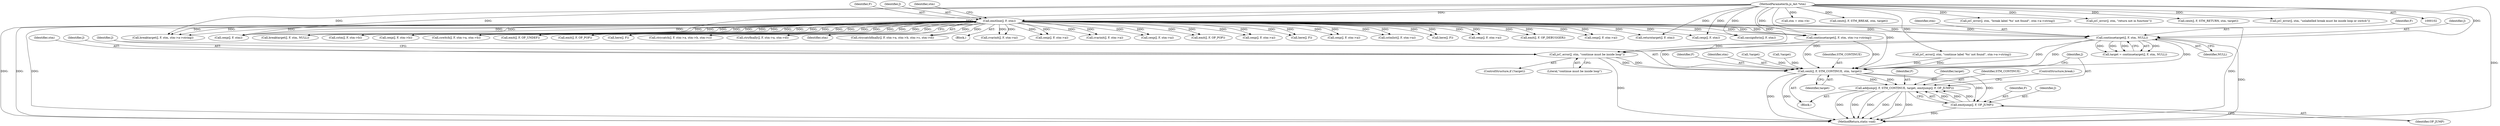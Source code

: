 digraph "0_ghostscript_5008105780c0b0182ea6eda83ad5598f225be3ee@pointer" {
"1000655" [label="(Call,jsC_error(J, stm, \"continue must be inside loop\"))"];
"1000647" [label="(Call,continuetarget(J, F, stm, NULL))"];
"1000111" [label="(Call,emitline(J, F, stm))"];
"1000104" [label="(MethodParameterIn,js_Ast *stm)"];
"1000659" [label="(Call,cexit(J, F, STM_CONTINUE, stm, target))"];
"1000665" [label="(Call,addjump(J, F, STM_CONTINUE, target, emitjump(J, F, OP_JUMP)))"];
"1000670" [label="(Call,emitjump(J, F, OP_JUMP))"];
"1000647" [label="(Call,continuetarget(J, F, stm, NULL))"];
"1000651" [label="(Identifier,NULL)"];
"1000561" [label="(Call,breaktarget(J, F, stm, stm->a->string))"];
"1000650" [label="(Identifier,stm)"];
"1000513" [label="(Call,cstm(J, F, stm->b))"];
"1000666" [label="(Identifier,J)"];
"1000104" [label="(MethodParameterIn,js_Ast *stm)"];
"1000414" [label="(Call,cexp(J, F, stm->b))"];
"1000492" [label="(Call,cswitch(J, F, stm->a, stm->b))"];
"1000622" [label="(Call,continuetarget(J, F, stm, stm->a->string))"];
"1000687" [label="(Call,emit(J, F, OP_UNDEF))"];
"1000693" [label="(Call,returntarget(J, F, stm))"];
"1000674" [label="(ControlStructure,break;)"];
"1000819" [label="(Call,cexp(J, F, stm))"];
"1000661" [label="(Identifier,F)"];
"1000815" [label="(Call,emit(J, F, OP_POP))"];
"1000663" [label="(Identifier,stm)"];
"1000667" [label="(Identifier,F)"];
"1000656" [label="(Identifier,J)"];
"1000225" [label="(Call,here(J, F))"];
"1000779" [label="(Call,ctrycatch(J, F, stm->a, stm->b, stm->c))"];
"1000793" [label="(Call,ctryfinally(J, F, stm->a, stm->d))"];
"1000670" [label="(Call,emitjump(J, F, OP_JUMP))"];
"1000664" [label="(Identifier,target)"];
"1000114" [label="(Identifier,stm)"];
"1000649" [label="(Identifier,F)"];
"1000113" [label="(Identifier,F)"];
"1000525" [label="(Call,stm = stm->b)"];
"1000671" [label="(Identifier,J)"];
"1000834" [label="(MethodReturn,static void)"];
"1000112" [label="(Identifier,J)"];
"1000763" [label="(Call,ctrycatchfinally(J, F, stm->a, stm->b, stm->c, stm->d))"];
"1000659" [label="(Call,cexit(J, F, STM_CONTINUE, stm, target))"];
"1000105" [label="(Block,)"];
"1000146" [label="(Call,cvarinit(J, F, stm->a))"];
"1000716" [label="(Call,cexp(J, F, stm->a))"];
"1000653" [label="(Call,!target)"];
"1000665" [label="(Call,addjump(J, F, STM_CONTINUE, target, emitjump(J, F, OP_JUMP)))"];
"1000645" [label="(Call,target = continuetarget(J, F, stm, NULL))"];
"1000657" [label="(Identifier,stm)"];
"1000314" [label="(Call,cvarinit(J, F, stm->a))"];
"1000673" [label="(Identifier,OP_JUMP)"];
"1000672" [label="(Identifier,F)"];
"1000598" [label="(Call,cexit(J, F, STM_BREAK, stm, target))"];
"1000634" [label="(Call,jsC_error(J, stm, \"continue label '%s' not found\", stm->a->string))"];
"1000199" [label="(Call,cexp(J, F, stm->a))"];
"1000632" [label="(Call,!target)"];
"1000825" [label="(Call,cexp(J, F, stm))"];
"1000111" [label="(Call,emitline(J, F, stm))"];
"1000658" [label="(Literal,\"continue must be inside loop\")"];
"1000655" [label="(Call,jsC_error(J, stm, \"continue must be inside loop\"))"];
"1000586" [label="(Call,breaktarget(J, F, stm, NULL))"];
"1000652" [label="(ControlStructure,if (!target))"];
"1000648" [label="(Identifier,J)"];
"1000136" [label="(Call,emit(J, F, OP_POP))"];
"1000660" [label="(Identifier,J)"];
"1000662" [label="(Identifier,STM_CONTINUE)"];
"1000573" [label="(Call,jsC_error(J, stm, \"break label '%s' not found\", stm->a->string))"];
"1000119" [label="(Block,)"];
"1000669" [label="(Identifier,target)"];
"1000159" [label="(Call,cexp(J, F, stm->a))"];
"1000264" [label="(Call,here(J, F))"];
"1000117" [label="(Identifier,stm)"];
"1000680" [label="(Call,cexp(J, F, stm->a))"];
"1000123" [label="(Call,cstmlist(J, F, stm->a))"];
"1000700" [label="(Call,jsC_error(J, stm, \"return not in function\"))"];
"1000704" [label="(Call,cexit(J, F, STM_RETURN, stm, target))"];
"1000668" [label="(Identifier,STM_CONTINUE)"];
"1000594" [label="(Call,jsC_error(J, stm, \"unlabelled break must be inside loop or switch\"))"];
"1000339" [label="(Call,here(J, F))"];
"1000327" [label="(Call,cexp(J, F, stm->a))"];
"1000804" [label="(Call,emit(J, F, OP_DEBUGGER))"];
"1000728" [label="(Call,cexp(J, F, stm->a))"];
"1000440" [label="(Call,cassignforin(J, F, stm))"];
"1000655" -> "1000652"  [label="AST: "];
"1000655" -> "1000658"  [label="CFG: "];
"1000656" -> "1000655"  [label="AST: "];
"1000657" -> "1000655"  [label="AST: "];
"1000658" -> "1000655"  [label="AST: "];
"1000660" -> "1000655"  [label="CFG: "];
"1000655" -> "1000834"  [label="DDG: "];
"1000647" -> "1000655"  [label="DDG: "];
"1000647" -> "1000655"  [label="DDG: "];
"1000104" -> "1000655"  [label="DDG: "];
"1000655" -> "1000659"  [label="DDG: "];
"1000655" -> "1000659"  [label="DDG: "];
"1000647" -> "1000645"  [label="AST: "];
"1000647" -> "1000651"  [label="CFG: "];
"1000648" -> "1000647"  [label="AST: "];
"1000649" -> "1000647"  [label="AST: "];
"1000650" -> "1000647"  [label="AST: "];
"1000651" -> "1000647"  [label="AST: "];
"1000645" -> "1000647"  [label="CFG: "];
"1000647" -> "1000834"  [label="DDG: "];
"1000647" -> "1000645"  [label="DDG: "];
"1000647" -> "1000645"  [label="DDG: "];
"1000647" -> "1000645"  [label="DDG: "];
"1000647" -> "1000645"  [label="DDG: "];
"1000111" -> "1000647"  [label="DDG: "];
"1000111" -> "1000647"  [label="DDG: "];
"1000111" -> "1000647"  [label="DDG: "];
"1000104" -> "1000647"  [label="DDG: "];
"1000647" -> "1000659"  [label="DDG: "];
"1000647" -> "1000659"  [label="DDG: "];
"1000647" -> "1000659"  [label="DDG: "];
"1000111" -> "1000105"  [label="AST: "];
"1000111" -> "1000114"  [label="CFG: "];
"1000112" -> "1000111"  [label="AST: "];
"1000113" -> "1000111"  [label="AST: "];
"1000114" -> "1000111"  [label="AST: "];
"1000117" -> "1000111"  [label="CFG: "];
"1000111" -> "1000834"  [label="DDG: "];
"1000111" -> "1000834"  [label="DDG: "];
"1000111" -> "1000834"  [label="DDG: "];
"1000111" -> "1000834"  [label="DDG: "];
"1000104" -> "1000111"  [label="DDG: "];
"1000111" -> "1000123"  [label="DDG: "];
"1000111" -> "1000123"  [label="DDG: "];
"1000111" -> "1000136"  [label="DDG: "];
"1000111" -> "1000136"  [label="DDG: "];
"1000111" -> "1000146"  [label="DDG: "];
"1000111" -> "1000146"  [label="DDG: "];
"1000111" -> "1000159"  [label="DDG: "];
"1000111" -> "1000159"  [label="DDG: "];
"1000111" -> "1000199"  [label="DDG: "];
"1000111" -> "1000199"  [label="DDG: "];
"1000111" -> "1000225"  [label="DDG: "];
"1000111" -> "1000225"  [label="DDG: "];
"1000111" -> "1000264"  [label="DDG: "];
"1000111" -> "1000264"  [label="DDG: "];
"1000111" -> "1000314"  [label="DDG: "];
"1000111" -> "1000314"  [label="DDG: "];
"1000111" -> "1000327"  [label="DDG: "];
"1000111" -> "1000327"  [label="DDG: "];
"1000111" -> "1000339"  [label="DDG: "];
"1000111" -> "1000339"  [label="DDG: "];
"1000111" -> "1000414"  [label="DDG: "];
"1000111" -> "1000414"  [label="DDG: "];
"1000111" -> "1000440"  [label="DDG: "];
"1000111" -> "1000492"  [label="DDG: "];
"1000111" -> "1000492"  [label="DDG: "];
"1000111" -> "1000513"  [label="DDG: "];
"1000111" -> "1000513"  [label="DDG: "];
"1000111" -> "1000561"  [label="DDG: "];
"1000111" -> "1000561"  [label="DDG: "];
"1000111" -> "1000561"  [label="DDG: "];
"1000111" -> "1000586"  [label="DDG: "];
"1000111" -> "1000586"  [label="DDG: "];
"1000111" -> "1000586"  [label="DDG: "];
"1000111" -> "1000622"  [label="DDG: "];
"1000111" -> "1000622"  [label="DDG: "];
"1000111" -> "1000622"  [label="DDG: "];
"1000111" -> "1000680"  [label="DDG: "];
"1000111" -> "1000680"  [label="DDG: "];
"1000111" -> "1000687"  [label="DDG: "];
"1000111" -> "1000687"  [label="DDG: "];
"1000111" -> "1000693"  [label="DDG: "];
"1000111" -> "1000716"  [label="DDG: "];
"1000111" -> "1000716"  [label="DDG: "];
"1000111" -> "1000728"  [label="DDG: "];
"1000111" -> "1000728"  [label="DDG: "];
"1000111" -> "1000763"  [label="DDG: "];
"1000111" -> "1000763"  [label="DDG: "];
"1000111" -> "1000779"  [label="DDG: "];
"1000111" -> "1000779"  [label="DDG: "];
"1000111" -> "1000793"  [label="DDG: "];
"1000111" -> "1000793"  [label="DDG: "];
"1000111" -> "1000804"  [label="DDG: "];
"1000111" -> "1000804"  [label="DDG: "];
"1000111" -> "1000815"  [label="DDG: "];
"1000111" -> "1000815"  [label="DDG: "];
"1000111" -> "1000819"  [label="DDG: "];
"1000111" -> "1000825"  [label="DDG: "];
"1000111" -> "1000825"  [label="DDG: "];
"1000111" -> "1000825"  [label="DDG: "];
"1000104" -> "1000102"  [label="AST: "];
"1000104" -> "1000834"  [label="DDG: "];
"1000104" -> "1000440"  [label="DDG: "];
"1000104" -> "1000525"  [label="DDG: "];
"1000104" -> "1000561"  [label="DDG: "];
"1000104" -> "1000573"  [label="DDG: "];
"1000104" -> "1000586"  [label="DDG: "];
"1000104" -> "1000594"  [label="DDG: "];
"1000104" -> "1000598"  [label="DDG: "];
"1000104" -> "1000622"  [label="DDG: "];
"1000104" -> "1000634"  [label="DDG: "];
"1000104" -> "1000659"  [label="DDG: "];
"1000104" -> "1000693"  [label="DDG: "];
"1000104" -> "1000700"  [label="DDG: "];
"1000104" -> "1000704"  [label="DDG: "];
"1000104" -> "1000819"  [label="DDG: "];
"1000104" -> "1000825"  [label="DDG: "];
"1000659" -> "1000119"  [label="AST: "];
"1000659" -> "1000664"  [label="CFG: "];
"1000660" -> "1000659"  [label="AST: "];
"1000661" -> "1000659"  [label="AST: "];
"1000662" -> "1000659"  [label="AST: "];
"1000663" -> "1000659"  [label="AST: "];
"1000664" -> "1000659"  [label="AST: "];
"1000666" -> "1000659"  [label="CFG: "];
"1000659" -> "1000834"  [label="DDG: "];
"1000659" -> "1000834"  [label="DDG: "];
"1000634" -> "1000659"  [label="DDG: "];
"1000634" -> "1000659"  [label="DDG: "];
"1000622" -> "1000659"  [label="DDG: "];
"1000622" -> "1000659"  [label="DDG: "];
"1000622" -> "1000659"  [label="DDG: "];
"1000632" -> "1000659"  [label="DDG: "];
"1000653" -> "1000659"  [label="DDG: "];
"1000659" -> "1000665"  [label="DDG: "];
"1000659" -> "1000665"  [label="DDG: "];
"1000659" -> "1000670"  [label="DDG: "];
"1000659" -> "1000670"  [label="DDG: "];
"1000665" -> "1000119"  [label="AST: "];
"1000665" -> "1000670"  [label="CFG: "];
"1000666" -> "1000665"  [label="AST: "];
"1000667" -> "1000665"  [label="AST: "];
"1000668" -> "1000665"  [label="AST: "];
"1000669" -> "1000665"  [label="AST: "];
"1000670" -> "1000665"  [label="AST: "];
"1000674" -> "1000665"  [label="CFG: "];
"1000665" -> "1000834"  [label="DDG: "];
"1000665" -> "1000834"  [label="DDG: "];
"1000665" -> "1000834"  [label="DDG: "];
"1000665" -> "1000834"  [label="DDG: "];
"1000665" -> "1000834"  [label="DDG: "];
"1000665" -> "1000834"  [label="DDG: "];
"1000670" -> "1000665"  [label="DDG: "];
"1000670" -> "1000665"  [label="DDG: "];
"1000670" -> "1000665"  [label="DDG: "];
"1000670" -> "1000673"  [label="CFG: "];
"1000671" -> "1000670"  [label="AST: "];
"1000672" -> "1000670"  [label="AST: "];
"1000673" -> "1000670"  [label="AST: "];
"1000670" -> "1000834"  [label="DDG: "];
}
